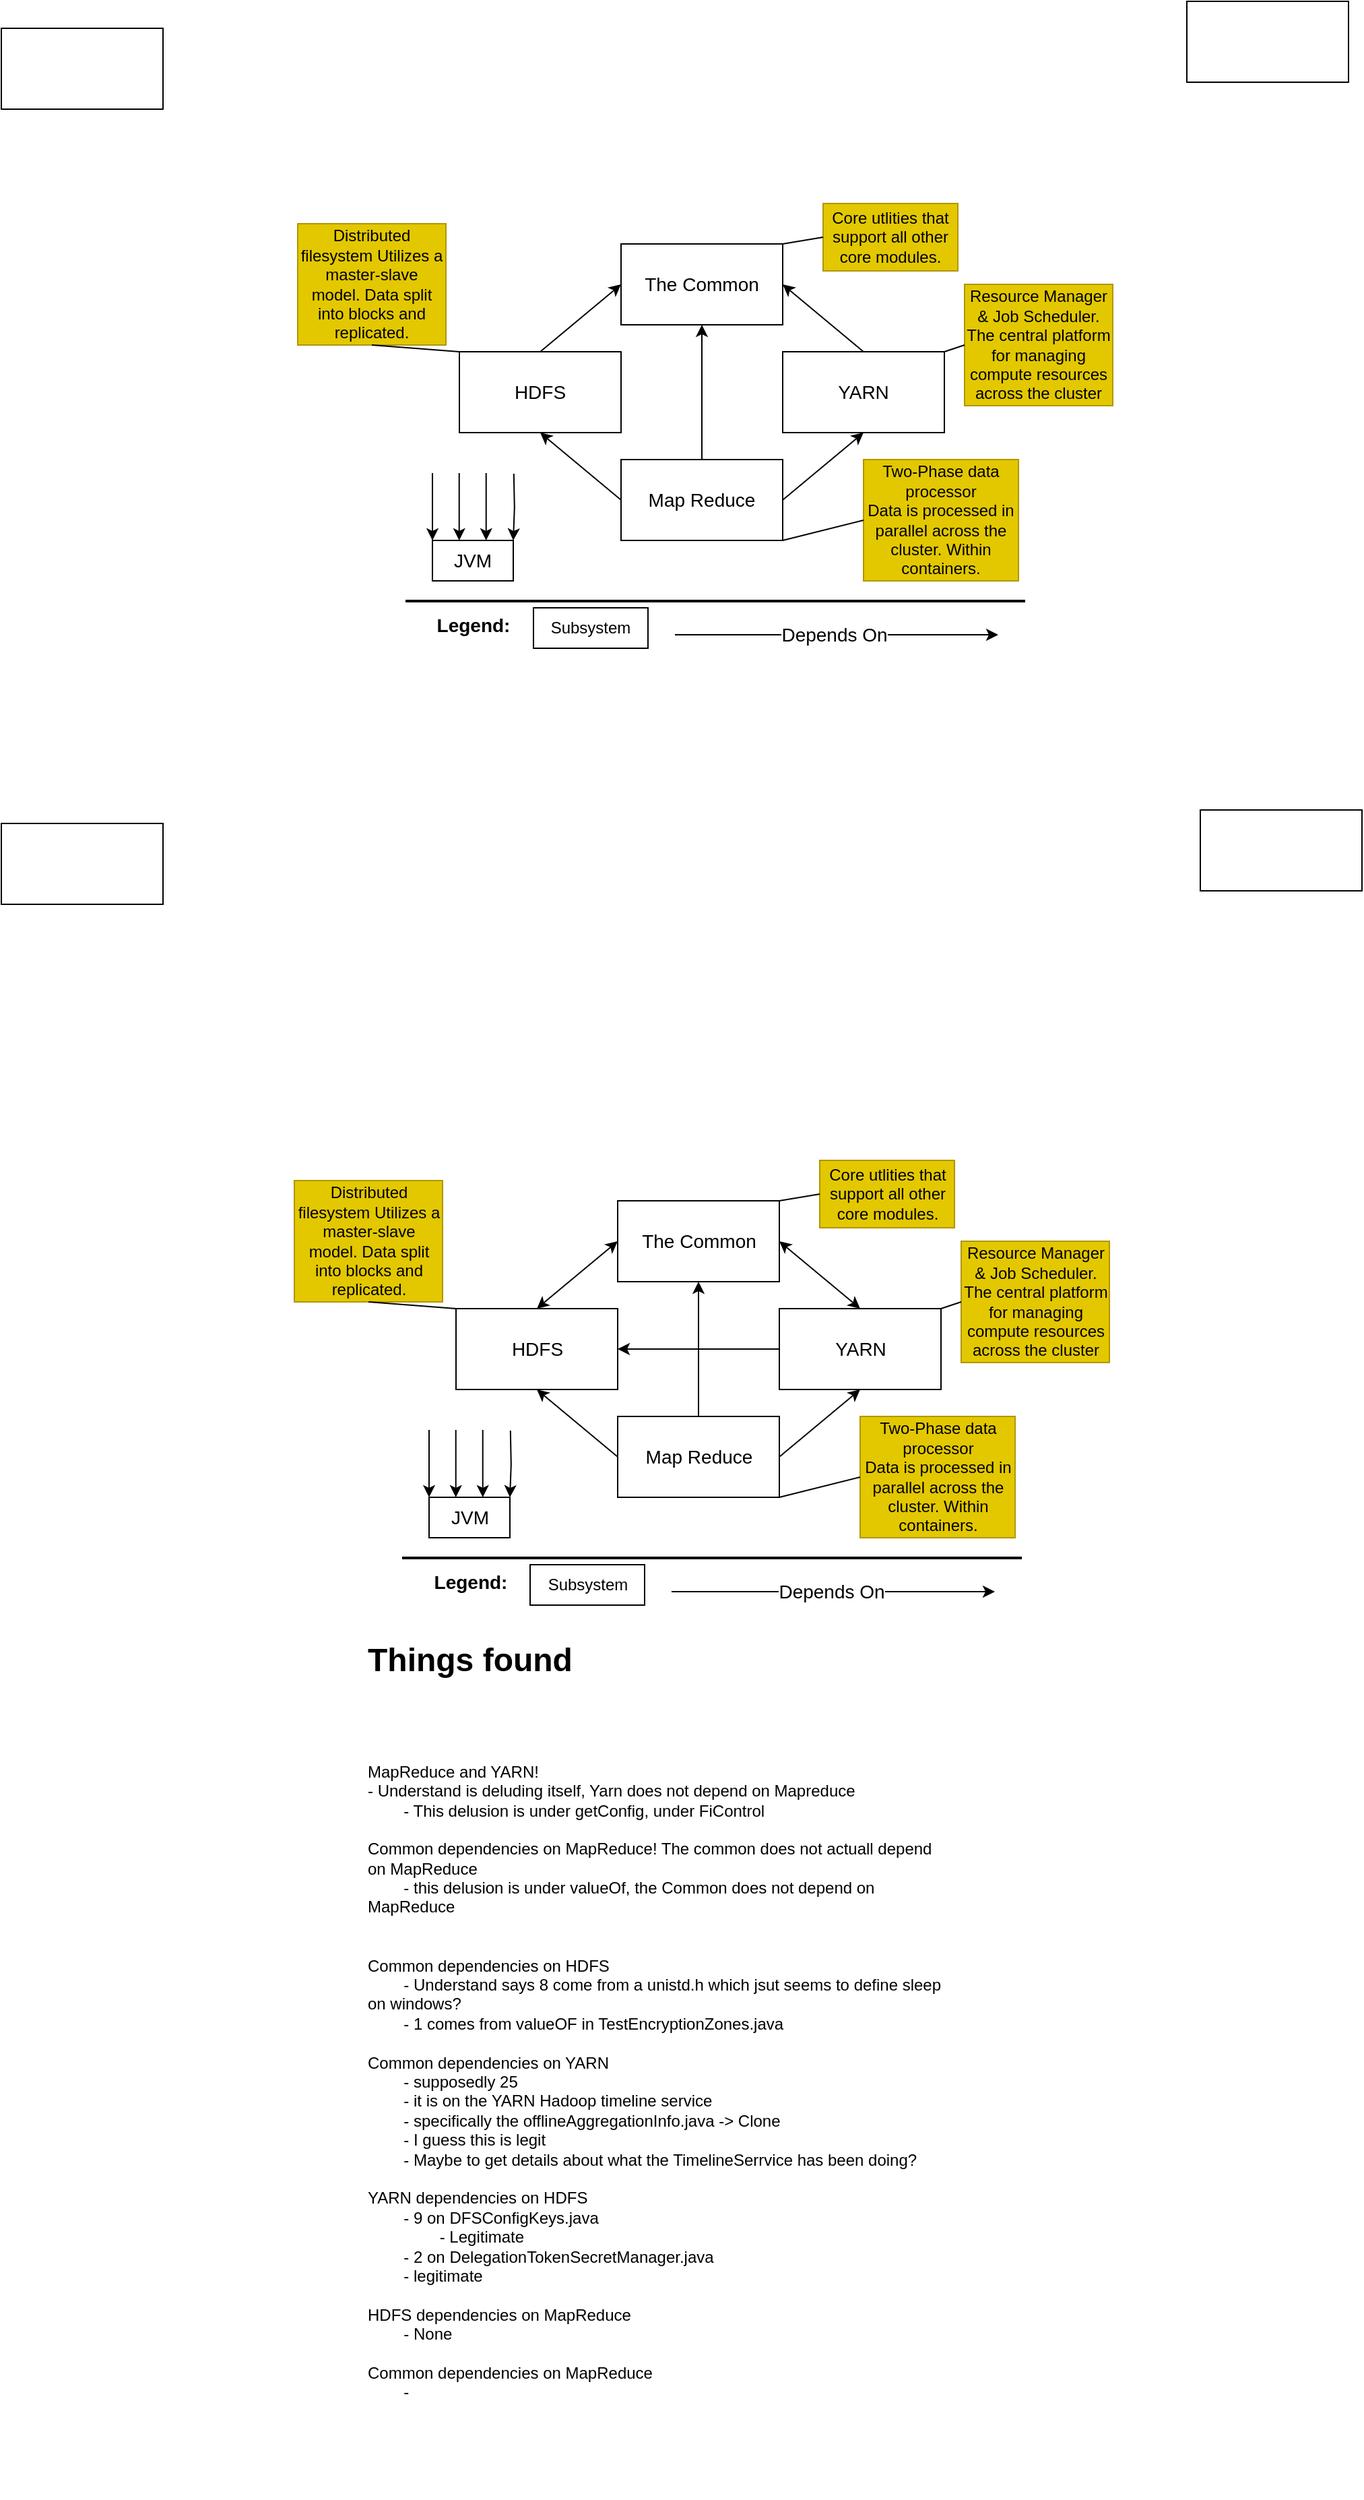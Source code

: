 <mxfile version="28.2.8">
  <diagram name="Page-1" id="MzGk4BcChYRworbhnkPF">
    <mxGraphModel dx="1991" dy="614" grid="1" gridSize="10" guides="1" tooltips="1" connect="1" arrows="1" fold="1" page="1" pageScale="1" pageWidth="850" pageHeight="1100" math="0" shadow="0">
      <root>
        <mxCell id="0" />
        <mxCell id="1" parent="0" />
        <mxCell id="ZaElphzleGRasvH2uKY7-1" value="&lt;font style=&quot;font-size: 14px;&quot;&gt;The Common&lt;/font&gt;" style="rounded=0;whiteSpace=wrap;html=1;" parent="1" vertex="1">
          <mxGeometry x="380" y="220" width="120" height="60" as="geometry" />
        </mxCell>
        <mxCell id="ZaElphzleGRasvH2uKY7-2" value="&lt;font style=&quot;font-size: 14px;&quot;&gt;HDFS&lt;/font&gt;" style="rounded=0;whiteSpace=wrap;html=1;" parent="1" vertex="1">
          <mxGeometry x="260" y="300" width="120" height="60" as="geometry" />
        </mxCell>
        <mxCell id="ZaElphzleGRasvH2uKY7-3" value="&lt;font style=&quot;font-size: 14px;&quot;&gt;YARN&lt;/font&gt;" style="rounded=0;whiteSpace=wrap;html=1;" parent="1" vertex="1">
          <mxGeometry x="500" y="300" width="120" height="60" as="geometry" />
        </mxCell>
        <mxCell id="ZaElphzleGRasvH2uKY7-7" value="&lt;font style=&quot;font-size: 14px;&quot;&gt;Map Reduce&lt;/font&gt;" style="rounded=0;whiteSpace=wrap;html=1;" parent="1" vertex="1">
          <mxGeometry x="380" y="380" width="120" height="60" as="geometry" />
        </mxCell>
        <mxCell id="ZaElphzleGRasvH2uKY7-13" value="" style="endArrow=classic;html=1;rounded=0;entryX=0.5;entryY=1;entryDx=0;entryDy=0;" parent="1" source="ZaElphzleGRasvH2uKY7-7" target="ZaElphzleGRasvH2uKY7-1" edge="1">
          <mxGeometry width="50" height="50" relative="1" as="geometry">
            <mxPoint x="410" y="420" as="sourcePoint" />
            <mxPoint x="460" y="370" as="targetPoint" />
          </mxGeometry>
        </mxCell>
        <mxCell id="ZaElphzleGRasvH2uKY7-14" value="" style="line;strokeWidth=2;html=1;" parent="1" vertex="1">
          <mxGeometry x="220" y="480" width="460" height="10" as="geometry" />
        </mxCell>
        <mxCell id="ZaElphzleGRasvH2uKY7-15" value="&lt;font style=&quot;font-size: 14px;&quot;&gt;Legend:&lt;/font&gt;" style="text;strokeColor=none;fillColor=none;html=1;fontSize=24;fontStyle=1;verticalAlign=middle;align=center;" parent="1" vertex="1">
          <mxGeometry x="220" y="480" width="100" height="40" as="geometry" />
        </mxCell>
        <mxCell id="ZaElphzleGRasvH2uKY7-16" value="Subsystem" style="rounded=0;whiteSpace=wrap;html=1;" parent="1" vertex="1">
          <mxGeometry x="315" y="490" width="85" height="30" as="geometry" />
        </mxCell>
        <mxCell id="ZaElphzleGRasvH2uKY7-17" value="" style="endArrow=classic;html=1;rounded=0;" parent="1" edge="1">
          <mxGeometry width="50" height="50" relative="1" as="geometry">
            <mxPoint x="420" y="510" as="sourcePoint" />
            <mxPoint x="660" y="510" as="targetPoint" />
          </mxGeometry>
        </mxCell>
        <mxCell id="ZaElphzleGRasvH2uKY7-18" value="&lt;font style=&quot;font-size: 14px;&quot;&gt;Depends On&lt;/font&gt;" style="edgeLabel;html=1;align=center;verticalAlign=middle;resizable=0;points=[];" parent="ZaElphzleGRasvH2uKY7-17" vertex="1" connectable="0">
          <mxGeometry x="-0.015" relative="1" as="geometry">
            <mxPoint as="offset" />
          </mxGeometry>
        </mxCell>
        <mxCell id="vDSU7Jg6GCvEzzB5-tKR-2" value="Core utlities that support all other core modules." style="rounded=0;whiteSpace=wrap;html=1;fillColor=#e3c800;fontColor=#000000;strokeColor=#B09500;" parent="1" vertex="1">
          <mxGeometry x="530" y="190" width="100" height="50" as="geometry" />
        </mxCell>
        <mxCell id="vDSU7Jg6GCvEzzB5-tKR-3" value="" style="endArrow=none;html=1;rounded=0;entryX=0;entryY=0.5;entryDx=0;entryDy=0;" parent="1" target="vDSU7Jg6GCvEzzB5-tKR-2" edge="1">
          <mxGeometry width="50" height="50" relative="1" as="geometry">
            <mxPoint x="500" y="220" as="sourcePoint" />
            <mxPoint x="540" y="190" as="targetPoint" />
          </mxGeometry>
        </mxCell>
        <mxCell id="vDSU7Jg6GCvEzzB5-tKR-4" value="Resource Manager &amp;amp; Job Scheduler.&lt;div&gt;&lt;font&gt;The central platform for managing compute resources across the cluster&lt;/font&gt;&lt;/div&gt;" style="rounded=0;whiteSpace=wrap;html=1;fillColor=#e3c800;fontColor=#000000;strokeColor=#B09500;" parent="1" vertex="1">
          <mxGeometry x="635" y="250" width="110" height="90" as="geometry" />
        </mxCell>
        <mxCell id="vDSU7Jg6GCvEzzB5-tKR-5" value="" style="endArrow=none;html=1;rounded=0;exitX=1;exitY=0;exitDx=0;exitDy=0;entryX=0;entryY=0.5;entryDx=0;entryDy=0;" parent="1" source="ZaElphzleGRasvH2uKY7-3" target="vDSU7Jg6GCvEzzB5-tKR-4" edge="1">
          <mxGeometry width="50" height="50" relative="1" as="geometry">
            <mxPoint x="630" y="340" as="sourcePoint" />
            <mxPoint x="670" y="310" as="targetPoint" />
          </mxGeometry>
        </mxCell>
        <mxCell id="vDSU7Jg6GCvEzzB5-tKR-6" value="Distributed filesystem &lt;font&gt;&lt;font style=&quot;&quot;&gt;U&lt;/font&gt;&lt;font style=&quot;&quot;&gt;tilizes a master-slave model. Data split into blocks and replicated.&lt;/font&gt;&lt;/font&gt;" style="rounded=0;whiteSpace=wrap;html=1;fillColor=#e3c800;fontColor=#000000;strokeColor=#B09500;" parent="1" vertex="1">
          <mxGeometry x="140" y="205" width="110" height="90" as="geometry" />
        </mxCell>
        <mxCell id="vDSU7Jg6GCvEzzB5-tKR-7" value="" style="endArrow=none;html=1;rounded=0;entryX=0.5;entryY=1;entryDx=0;entryDy=0;exitX=0;exitY=0;exitDx=0;exitDy=0;" parent="1" source="ZaElphzleGRasvH2uKY7-2" target="vDSU7Jg6GCvEzzB5-tKR-6" edge="1">
          <mxGeometry width="50" height="50" relative="1" as="geometry">
            <mxPoint x="170" y="400" as="sourcePoint" />
            <mxPoint x="220" y="350" as="targetPoint" />
            <Array as="points" />
          </mxGeometry>
        </mxCell>
        <mxCell id="vDSU7Jg6GCvEzzB5-tKR-8" value="Two-Phase data processor&lt;div&gt;&lt;font&gt;Data is processed in parallel across the cluster. Within containers.&lt;/font&gt;&lt;/div&gt;" style="rounded=0;whiteSpace=wrap;html=1;fillColor=#e3c800;fontColor=#000000;strokeColor=#B09500;" parent="1" vertex="1">
          <mxGeometry x="560" y="380" width="115" height="90" as="geometry" />
        </mxCell>
        <mxCell id="vDSU7Jg6GCvEzzB5-tKR-9" value="" style="endArrow=none;html=1;rounded=0;entryX=1;entryY=1;entryDx=0;entryDy=0;exitX=0;exitY=0.5;exitDx=0;exitDy=0;" parent="1" source="vDSU7Jg6GCvEzzB5-tKR-8" target="ZaElphzleGRasvH2uKY7-7" edge="1">
          <mxGeometry width="50" height="50" relative="1" as="geometry">
            <mxPoint x="590" y="520" as="sourcePoint" />
            <mxPoint x="570" y="500" as="targetPoint" />
            <Array as="points" />
          </mxGeometry>
        </mxCell>
        <mxCell id="I_VBimmwqtJVKOZfFagT-1" value="" style="endArrow=classic;html=1;rounded=0;entryX=0.5;entryY=1;entryDx=0;entryDy=0;exitX=0;exitY=0.5;exitDx=0;exitDy=0;" parent="1" source="ZaElphzleGRasvH2uKY7-7" target="ZaElphzleGRasvH2uKY7-2" edge="1">
          <mxGeometry width="50" height="50" relative="1" as="geometry">
            <mxPoint x="280" y="480" as="sourcePoint" />
            <mxPoint x="330" y="430" as="targetPoint" />
          </mxGeometry>
        </mxCell>
        <mxCell id="I_VBimmwqtJVKOZfFagT-2" value="" style="endArrow=classic;html=1;rounded=0;entryX=0.5;entryY=1;entryDx=0;entryDy=0;exitX=1;exitY=0.5;exitDx=0;exitDy=0;" parent="1" source="ZaElphzleGRasvH2uKY7-7" target="ZaElphzleGRasvH2uKY7-3" edge="1">
          <mxGeometry width="50" height="50" relative="1" as="geometry">
            <mxPoint x="620" y="520" as="sourcePoint" />
            <mxPoint x="520" y="440" as="targetPoint" />
          </mxGeometry>
        </mxCell>
        <mxCell id="I_VBimmwqtJVKOZfFagT-3" value="" style="endArrow=classic;html=1;rounded=0;entryX=0;entryY=0.5;entryDx=0;entryDy=0;exitX=0.5;exitY=0;exitDx=0;exitDy=0;" parent="1" source="ZaElphzleGRasvH2uKY7-2" target="ZaElphzleGRasvH2uKY7-1" edge="1">
          <mxGeometry width="50" height="50" relative="1" as="geometry">
            <mxPoint x="410" y="360" as="sourcePoint" />
            <mxPoint x="310" y="280" as="targetPoint" />
          </mxGeometry>
        </mxCell>
        <mxCell id="I_VBimmwqtJVKOZfFagT-4" value="" style="endArrow=classic;html=1;rounded=0;entryX=1;entryY=0.5;entryDx=0;entryDy=0;exitX=0.5;exitY=0;exitDx=0;exitDy=0;" parent="1" source="ZaElphzleGRasvH2uKY7-3" target="ZaElphzleGRasvH2uKY7-1" edge="1">
          <mxGeometry width="50" height="50" relative="1" as="geometry">
            <mxPoint x="640" y="350" as="sourcePoint" />
            <mxPoint x="540" y="270" as="targetPoint" />
          </mxGeometry>
        </mxCell>
        <mxCell id="I_VBimmwqtJVKOZfFagT-6" style="edgeStyle=orthogonalEdgeStyle;rounded=0;orthogonalLoop=1;jettySize=auto;html=1;exitX=0.5;exitY=0;exitDx=0;exitDy=0;" parent="1" edge="1">
          <mxGeometry relative="1" as="geometry">
            <mxPoint x="279.86" y="440" as="targetPoint" />
            <mxPoint x="279.86" y="390" as="sourcePoint" />
          </mxGeometry>
        </mxCell>
        <mxCell id="I_VBimmwqtJVKOZfFagT-7" value="&lt;font style=&quot;font-size: 14px;&quot;&gt;JVM&lt;/font&gt;" style="rounded=0;whiteSpace=wrap;html=1;" parent="1" vertex="1">
          <mxGeometry x="240" y="440" width="60" height="30" as="geometry" />
        </mxCell>
        <mxCell id="I_VBimmwqtJVKOZfFagT-8" style="edgeStyle=orthogonalEdgeStyle;rounded=0;orthogonalLoop=1;jettySize=auto;html=1;exitX=0.58;exitY=-0.008;exitDx=0;exitDy=0;exitPerimeter=0;" parent="1" edge="1">
          <mxGeometry relative="1" as="geometry">
            <mxPoint x="300.0" y="440.0" as="targetPoint" />
            <mxPoint x="300.4" y="390.48" as="sourcePoint" />
          </mxGeometry>
        </mxCell>
        <mxCell id="I_VBimmwqtJVKOZfFagT-9" style="edgeStyle=orthogonalEdgeStyle;rounded=0;orthogonalLoop=1;jettySize=auto;html=1;exitX=0.75;exitY=0;exitDx=0;exitDy=0;" parent="1" edge="1">
          <mxGeometry relative="1" as="geometry">
            <mxPoint x="240" y="440" as="targetPoint" />
            <mxPoint x="240" y="390" as="sourcePoint" />
          </mxGeometry>
        </mxCell>
        <mxCell id="I_VBimmwqtJVKOZfFagT-10" style="edgeStyle=orthogonalEdgeStyle;rounded=0;orthogonalLoop=1;jettySize=auto;html=1;exitX=0.75;exitY=0;exitDx=0;exitDy=0;" parent="1" edge="1">
          <mxGeometry relative="1" as="geometry">
            <mxPoint x="259.86" y="440" as="targetPoint" />
            <mxPoint x="259.86" y="390" as="sourcePoint" />
          </mxGeometry>
        </mxCell>
        <mxCell id="AhfG7yE6Urii9o7t-FWB-1" value="" style="rounded=0;whiteSpace=wrap;html=1;" parent="1" vertex="1">
          <mxGeometry x="-80" y="60" width="120" height="60" as="geometry" />
        </mxCell>
        <mxCell id="AhfG7yE6Urii9o7t-FWB-2" value="" style="rounded=0;whiteSpace=wrap;html=1;" parent="1" vertex="1">
          <mxGeometry x="810" y="640" width="120" height="60" as="geometry" />
        </mxCell>
        <mxCell id="AhfG7yE6Urii9o7t-FWB-3" value="" style="rounded=0;whiteSpace=wrap;html=1;" parent="1" vertex="1">
          <mxGeometry x="-80" y="650" width="120" height="60" as="geometry" />
        </mxCell>
        <mxCell id="AhfG7yE6Urii9o7t-FWB-4" value="" style="rounded=0;whiteSpace=wrap;html=1;" parent="1" vertex="1">
          <mxGeometry x="800" y="40" width="120" height="60" as="geometry" />
        </mxCell>
        <mxCell id="zDYgsklpXwiU50oVNI-N-1" value="&lt;font style=&quot;font-size: 14px;&quot;&gt;The Common&lt;/font&gt;" style="rounded=0;whiteSpace=wrap;html=1;" vertex="1" parent="1">
          <mxGeometry x="377.5" y="930" width="120" height="60" as="geometry" />
        </mxCell>
        <mxCell id="zDYgsklpXwiU50oVNI-N-2" value="&lt;font style=&quot;font-size: 14px;&quot;&gt;HDFS&lt;/font&gt;" style="rounded=0;whiteSpace=wrap;html=1;" vertex="1" parent="1">
          <mxGeometry x="257.5" y="1010" width="120" height="60" as="geometry" />
        </mxCell>
        <mxCell id="zDYgsklpXwiU50oVNI-N-3" value="&lt;font style=&quot;font-size: 14px;&quot;&gt;YARN&lt;/font&gt;" style="rounded=0;whiteSpace=wrap;html=1;" vertex="1" parent="1">
          <mxGeometry x="497.5" y="1010" width="120" height="60" as="geometry" />
        </mxCell>
        <mxCell id="zDYgsklpXwiU50oVNI-N-4" value="&lt;font style=&quot;font-size: 14px;&quot;&gt;Map Reduce&lt;/font&gt;" style="rounded=0;whiteSpace=wrap;html=1;" vertex="1" parent="1">
          <mxGeometry x="377.5" y="1090" width="120" height="60" as="geometry" />
        </mxCell>
        <mxCell id="zDYgsklpXwiU50oVNI-N-5" value="" style="endArrow=classic;html=1;rounded=0;entryX=0.5;entryY=1;entryDx=0;entryDy=0;" edge="1" parent="1" source="zDYgsklpXwiU50oVNI-N-4" target="zDYgsklpXwiU50oVNI-N-1">
          <mxGeometry width="50" height="50" relative="1" as="geometry">
            <mxPoint x="407.5" y="1130" as="sourcePoint" />
            <mxPoint x="457.5" y="1080" as="targetPoint" />
          </mxGeometry>
        </mxCell>
        <mxCell id="zDYgsklpXwiU50oVNI-N-6" value="" style="line;strokeWidth=2;html=1;" vertex="1" parent="1">
          <mxGeometry x="217.5" y="1190" width="460" height="10" as="geometry" />
        </mxCell>
        <mxCell id="zDYgsklpXwiU50oVNI-N-7" value="&lt;font style=&quot;font-size: 14px;&quot;&gt;Legend:&lt;/font&gt;" style="text;strokeColor=none;fillColor=none;html=1;fontSize=24;fontStyle=1;verticalAlign=middle;align=center;" vertex="1" parent="1">
          <mxGeometry x="217.5" y="1190" width="100" height="40" as="geometry" />
        </mxCell>
        <mxCell id="zDYgsklpXwiU50oVNI-N-8" value="Subsystem" style="rounded=0;whiteSpace=wrap;html=1;" vertex="1" parent="1">
          <mxGeometry x="312.5" y="1200" width="85" height="30" as="geometry" />
        </mxCell>
        <mxCell id="zDYgsklpXwiU50oVNI-N-9" value="" style="endArrow=classic;html=1;rounded=0;" edge="1" parent="1">
          <mxGeometry width="50" height="50" relative="1" as="geometry">
            <mxPoint x="417.5" y="1220" as="sourcePoint" />
            <mxPoint x="657.5" y="1220" as="targetPoint" />
          </mxGeometry>
        </mxCell>
        <mxCell id="zDYgsklpXwiU50oVNI-N-10" value="&lt;font style=&quot;font-size: 14px;&quot;&gt;Depends On&lt;/font&gt;" style="edgeLabel;html=1;align=center;verticalAlign=middle;resizable=0;points=[];" vertex="1" connectable="0" parent="zDYgsklpXwiU50oVNI-N-9">
          <mxGeometry x="-0.015" relative="1" as="geometry">
            <mxPoint as="offset" />
          </mxGeometry>
        </mxCell>
        <mxCell id="zDYgsklpXwiU50oVNI-N-11" value="Core utlities that support all other core modules." style="rounded=0;whiteSpace=wrap;html=1;fillColor=#e3c800;fontColor=#000000;strokeColor=#B09500;" vertex="1" parent="1">
          <mxGeometry x="527.5" y="900" width="100" height="50" as="geometry" />
        </mxCell>
        <mxCell id="zDYgsklpXwiU50oVNI-N-12" value="" style="endArrow=none;html=1;rounded=0;entryX=0;entryY=0.5;entryDx=0;entryDy=0;" edge="1" parent="1" target="zDYgsklpXwiU50oVNI-N-11">
          <mxGeometry width="50" height="50" relative="1" as="geometry">
            <mxPoint x="497.5" y="930" as="sourcePoint" />
            <mxPoint x="537.5" y="900" as="targetPoint" />
          </mxGeometry>
        </mxCell>
        <mxCell id="zDYgsklpXwiU50oVNI-N-13" value="Resource Manager &amp;amp; Job Scheduler.&lt;div&gt;&lt;font&gt;The central platform for managing compute resources across the cluster&lt;/font&gt;&lt;/div&gt;" style="rounded=0;whiteSpace=wrap;html=1;fillColor=#e3c800;fontColor=#000000;strokeColor=#B09500;" vertex="1" parent="1">
          <mxGeometry x="632.5" y="960" width="110" height="90" as="geometry" />
        </mxCell>
        <mxCell id="zDYgsklpXwiU50oVNI-N-14" value="" style="endArrow=none;html=1;rounded=0;exitX=1;exitY=0;exitDx=0;exitDy=0;entryX=0;entryY=0.5;entryDx=0;entryDy=0;" edge="1" parent="1" source="zDYgsklpXwiU50oVNI-N-3" target="zDYgsklpXwiU50oVNI-N-13">
          <mxGeometry width="50" height="50" relative="1" as="geometry">
            <mxPoint x="627.5" y="1050" as="sourcePoint" />
            <mxPoint x="667.5" y="1020" as="targetPoint" />
          </mxGeometry>
        </mxCell>
        <mxCell id="zDYgsklpXwiU50oVNI-N-15" value="Distributed filesystem &lt;font&gt;&lt;font style=&quot;&quot;&gt;U&lt;/font&gt;&lt;font style=&quot;&quot;&gt;tilizes a master-slave model. Data split into blocks and replicated.&lt;/font&gt;&lt;/font&gt;" style="rounded=0;whiteSpace=wrap;html=1;fillColor=#e3c800;fontColor=#000000;strokeColor=#B09500;" vertex="1" parent="1">
          <mxGeometry x="137.5" y="915" width="110" height="90" as="geometry" />
        </mxCell>
        <mxCell id="zDYgsklpXwiU50oVNI-N-16" value="" style="endArrow=none;html=1;rounded=0;entryX=0.5;entryY=1;entryDx=0;entryDy=0;exitX=0;exitY=0;exitDx=0;exitDy=0;" edge="1" parent="1" source="zDYgsklpXwiU50oVNI-N-2" target="zDYgsklpXwiU50oVNI-N-15">
          <mxGeometry width="50" height="50" relative="1" as="geometry">
            <mxPoint x="167.5" y="1110" as="sourcePoint" />
            <mxPoint x="217.5" y="1060" as="targetPoint" />
            <Array as="points" />
          </mxGeometry>
        </mxCell>
        <mxCell id="zDYgsklpXwiU50oVNI-N-17" value="Two-Phase data processor&lt;div&gt;&lt;font&gt;Data is processed in parallel across the cluster. Within containers.&lt;/font&gt;&lt;/div&gt;" style="rounded=0;whiteSpace=wrap;html=1;fillColor=#e3c800;fontColor=#000000;strokeColor=#B09500;" vertex="1" parent="1">
          <mxGeometry x="557.5" y="1090" width="115" height="90" as="geometry" />
        </mxCell>
        <mxCell id="zDYgsklpXwiU50oVNI-N-18" value="" style="endArrow=none;html=1;rounded=0;entryX=1;entryY=1;entryDx=0;entryDy=0;exitX=0;exitY=0.5;exitDx=0;exitDy=0;" edge="1" parent="1" source="zDYgsklpXwiU50oVNI-N-17" target="zDYgsklpXwiU50oVNI-N-4">
          <mxGeometry width="50" height="50" relative="1" as="geometry">
            <mxPoint x="587.5" y="1230" as="sourcePoint" />
            <mxPoint x="567.5" y="1210" as="targetPoint" />
            <Array as="points" />
          </mxGeometry>
        </mxCell>
        <mxCell id="zDYgsklpXwiU50oVNI-N-19" value="" style="endArrow=classic;html=1;rounded=0;entryX=0.5;entryY=1;entryDx=0;entryDy=0;exitX=0;exitY=0.5;exitDx=0;exitDy=0;" edge="1" parent="1" source="zDYgsklpXwiU50oVNI-N-4" target="zDYgsklpXwiU50oVNI-N-2">
          <mxGeometry width="50" height="50" relative="1" as="geometry">
            <mxPoint x="277.5" y="1190" as="sourcePoint" />
            <mxPoint x="327.5" y="1140" as="targetPoint" />
          </mxGeometry>
        </mxCell>
        <mxCell id="zDYgsklpXwiU50oVNI-N-20" value="" style="endArrow=classic;html=1;rounded=0;entryX=0.5;entryY=1;entryDx=0;entryDy=0;exitX=1;exitY=0.5;exitDx=0;exitDy=0;" edge="1" parent="1" source="zDYgsklpXwiU50oVNI-N-4" target="zDYgsklpXwiU50oVNI-N-3">
          <mxGeometry width="50" height="50" relative="1" as="geometry">
            <mxPoint x="617.5" y="1230" as="sourcePoint" />
            <mxPoint x="517.5" y="1150" as="targetPoint" />
          </mxGeometry>
        </mxCell>
        <mxCell id="zDYgsklpXwiU50oVNI-N-21" value="" style="endArrow=classic;html=1;rounded=0;entryX=0;entryY=0.5;entryDx=0;entryDy=0;exitX=0.5;exitY=0;exitDx=0;exitDy=0;startArrow=classic;startFill=1;" edge="1" parent="1" source="zDYgsklpXwiU50oVNI-N-2" target="zDYgsklpXwiU50oVNI-N-1">
          <mxGeometry width="50" height="50" relative="1" as="geometry">
            <mxPoint x="407.5" y="1070" as="sourcePoint" />
            <mxPoint x="307.5" y="990" as="targetPoint" />
          </mxGeometry>
        </mxCell>
        <mxCell id="zDYgsklpXwiU50oVNI-N-22" value="" style="endArrow=classic;html=1;rounded=0;entryX=1;entryY=0.5;entryDx=0;entryDy=0;exitX=0.5;exitY=0;exitDx=0;exitDy=0;startArrow=classic;startFill=1;" edge="1" parent="1" source="zDYgsklpXwiU50oVNI-N-3" target="zDYgsklpXwiU50oVNI-N-1">
          <mxGeometry width="50" height="50" relative="1" as="geometry">
            <mxPoint x="637.5" y="1060" as="sourcePoint" />
            <mxPoint x="537.5" y="980" as="targetPoint" />
          </mxGeometry>
        </mxCell>
        <mxCell id="zDYgsklpXwiU50oVNI-N-23" style="edgeStyle=orthogonalEdgeStyle;rounded=0;orthogonalLoop=1;jettySize=auto;html=1;exitX=0.5;exitY=0;exitDx=0;exitDy=0;" edge="1" parent="1">
          <mxGeometry relative="1" as="geometry">
            <mxPoint x="277.36" y="1150" as="targetPoint" />
            <mxPoint x="277.36" y="1100" as="sourcePoint" />
          </mxGeometry>
        </mxCell>
        <mxCell id="zDYgsklpXwiU50oVNI-N-24" value="&lt;font style=&quot;font-size: 14px;&quot;&gt;JVM&lt;/font&gt;" style="rounded=0;whiteSpace=wrap;html=1;" vertex="1" parent="1">
          <mxGeometry x="237.5" y="1150" width="60" height="30" as="geometry" />
        </mxCell>
        <mxCell id="zDYgsklpXwiU50oVNI-N-25" style="edgeStyle=orthogonalEdgeStyle;rounded=0;orthogonalLoop=1;jettySize=auto;html=1;exitX=0.58;exitY=-0.008;exitDx=0;exitDy=0;exitPerimeter=0;" edge="1" parent="1">
          <mxGeometry relative="1" as="geometry">
            <mxPoint x="297.5" y="1150" as="targetPoint" />
            <mxPoint x="297.9" y="1100.48" as="sourcePoint" />
          </mxGeometry>
        </mxCell>
        <mxCell id="zDYgsklpXwiU50oVNI-N-26" style="edgeStyle=orthogonalEdgeStyle;rounded=0;orthogonalLoop=1;jettySize=auto;html=1;exitX=0.75;exitY=0;exitDx=0;exitDy=0;" edge="1" parent="1">
          <mxGeometry relative="1" as="geometry">
            <mxPoint x="237.5" y="1150" as="targetPoint" />
            <mxPoint x="237.5" y="1100" as="sourcePoint" />
          </mxGeometry>
        </mxCell>
        <mxCell id="zDYgsklpXwiU50oVNI-N-27" style="edgeStyle=orthogonalEdgeStyle;rounded=0;orthogonalLoop=1;jettySize=auto;html=1;exitX=0.75;exitY=0;exitDx=0;exitDy=0;" edge="1" parent="1">
          <mxGeometry relative="1" as="geometry">
            <mxPoint x="257.36" y="1150" as="targetPoint" />
            <mxPoint x="257.36" y="1100" as="sourcePoint" />
          </mxGeometry>
        </mxCell>
        <mxCell id="zDYgsklpXwiU50oVNI-N-28" value="&lt;h1 style=&quot;margin-top: 0px;&quot;&gt;&lt;span style=&quot;background-color: transparent; color: light-dark(rgb(0, 0, 0), rgb(255, 255, 255));&quot;&gt;Things found&lt;/span&gt;&lt;/h1&gt;&lt;h1 style=&quot;margin-top: 0px;&quot;&gt;&lt;br&gt;&lt;/h1&gt;&lt;div&gt;MapReduce and YARN!&lt;/div&gt;&lt;div&gt;- Understand is deluding itself, Yarn does not depend on Mapreduce&lt;/div&gt;&lt;div&gt;&lt;span style=&quot;white-space: pre;&quot;&gt;&#x9;&lt;/span&gt;- This delusion is under getConfig, under FiControl&amp;nbsp;&lt;br&gt;&lt;/div&gt;&lt;div&gt;&lt;br&gt;&lt;/div&gt;&lt;div&gt;Common dependencies on MapReduce! The common does not actuall depend on MapReduce&lt;/div&gt;&lt;div&gt;&lt;span style=&quot;white-space: pre;&quot;&gt;&#x9;&lt;/span&gt;- this delusion is under valueOf, the Common does not depend on MapReduce&lt;br&gt;&lt;/div&gt;&lt;div&gt;&lt;br&gt;&lt;/div&gt;&lt;div&gt;&lt;br&gt;&lt;/div&gt;&lt;div&gt;Common dependencies on HDFS&lt;/div&gt;&lt;div&gt;&lt;span style=&quot;white-space: pre;&quot;&gt;&#x9;&lt;/span&gt;- Understand says 8 come from a unistd.h which jsut seems to define sleep on windows?&lt;br&gt;&lt;/div&gt;&lt;div&gt;&lt;span style=&quot;white-space: pre;&quot;&gt;&#x9;&lt;/span&gt;- 1 comes from valueOF in TestEncryptionZones.java&lt;br&gt;&lt;/div&gt;&lt;div&gt;&lt;br&gt;&lt;/div&gt;&lt;div&gt;Common dependencies on YARN&lt;/div&gt;&lt;div&gt;&lt;span style=&quot;white-space: pre;&quot;&gt;&#x9;&lt;/span&gt;- supposedly 25&lt;br&gt;&lt;/div&gt;&lt;div&gt;&lt;span style=&quot;white-space: pre;&quot;&gt;&#x9;&lt;/span&gt;- it is on the YARN Hadoop timeline service&lt;br&gt;&lt;/div&gt;&lt;div&gt;&lt;span style=&quot;white-space: pre;&quot;&gt;&#x9;&lt;/span&gt;- specifically the offlineAggregationInfo.java -&amp;gt; Clone&lt;br&gt;&lt;/div&gt;&lt;div&gt;&lt;span style=&quot;white-space: pre;&quot;&gt;&#x9;&lt;/span&gt;- I guess this is legit&lt;br&gt;&lt;/div&gt;&lt;div&gt;&lt;span style=&quot;white-space: pre;&quot;&gt;&#x9;&lt;/span&gt;- Maybe to get details about what the TimelineSerrvice has been doing?&lt;br&gt;&lt;/div&gt;&lt;div&gt;&lt;br&gt;&lt;/div&gt;&lt;div&gt;YARN dependencies on HDFS&lt;/div&gt;&lt;div&gt;&lt;span style=&quot;white-space: pre;&quot;&gt;&#x9;&lt;/span&gt;- 9 on DFSConfigKeys.java&lt;br&gt;&lt;/div&gt;&lt;div&gt;&lt;span style=&quot;white-space: pre;&quot;&gt;&#x9;&lt;/span&gt;&lt;span style=&quot;white-space: pre;&quot;&gt;&#x9;&lt;/span&gt;- Legitimate&lt;br&gt;&lt;/div&gt;&lt;div&gt;&lt;span style=&quot;white-space: pre;&quot;&gt;&#x9;&lt;/span&gt;- 2 on DelegationTokenSecretManager.java&lt;br&gt;&lt;/div&gt;&lt;div&gt;&lt;span style=&quot;white-space: pre;&quot;&gt;&#x9;&lt;/span&gt;- legitimate&lt;br&gt;&lt;/div&gt;&lt;div&gt;&lt;br&gt;&lt;/div&gt;&lt;div&gt;HDFS dependencies on MapReduce&lt;/div&gt;&lt;div&gt;&lt;span style=&quot;white-space: pre;&quot;&gt;&#x9;&lt;/span&gt;- None&lt;br&gt;&lt;/div&gt;&lt;div&gt;&lt;br&gt;&lt;/div&gt;&lt;div&gt;Common dependencies on MapReduce&lt;/div&gt;&lt;div&gt;&lt;span style=&quot;white-space: pre;&quot;&gt;&#x9;&lt;/span&gt;-&amp;nbsp;&lt;br&gt;&lt;/div&gt;&lt;div&gt;&lt;br&gt;&lt;/div&gt;&lt;div&gt;&lt;br&gt;&lt;/div&gt;&lt;div&gt;&lt;br&gt;&lt;/div&gt;&lt;div&gt;&lt;br&gt;&lt;/div&gt;&lt;div&gt;&lt;br&gt;&lt;/div&gt;&lt;div&gt;&lt;br&gt;&lt;/div&gt;" style="text;html=1;whiteSpace=wrap;overflow=hidden;rounded=0;" vertex="1" parent="1">
          <mxGeometry x="190" y="1250" width="430" height="640" as="geometry" />
        </mxCell>
        <mxCell id="zDYgsklpXwiU50oVNI-N-29" value="" style="endArrow=classic;html=1;rounded=0;entryX=1;entryY=0.5;entryDx=0;entryDy=0;exitX=0;exitY=0.5;exitDx=0;exitDy=0;" edge="1" parent="1" source="zDYgsklpXwiU50oVNI-N-3" target="zDYgsklpXwiU50oVNI-N-2">
          <mxGeometry width="50" height="50" relative="1" as="geometry">
            <mxPoint x="460" y="1070" as="sourcePoint" />
            <mxPoint x="400" y="1020" as="targetPoint" />
          </mxGeometry>
        </mxCell>
      </root>
    </mxGraphModel>
  </diagram>
</mxfile>
